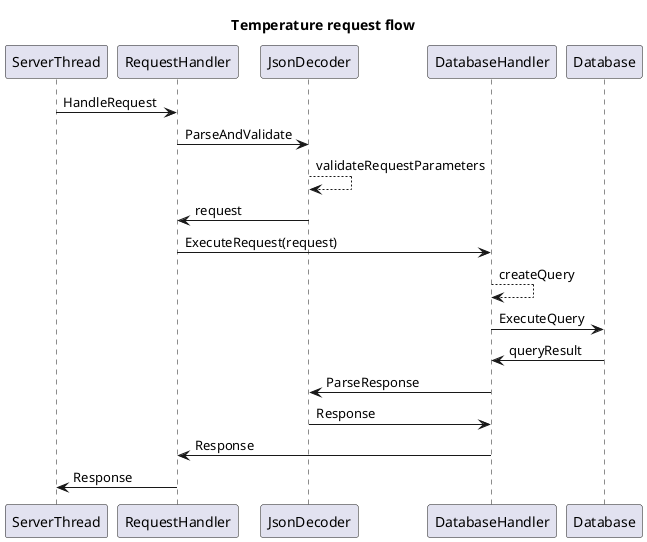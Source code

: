 @startuml
title Temperature request flow

ServerThread -> RequestHandler: HandleRequest
RequestHandler -> JsonDecoder: ParseAndValidate
JsonDecoder --> JsonDecoder: validateRequestParameters

JsonDecoder -> RequestHandler: request

RequestHandler -> DatabaseHandler: ExecuteRequest(request)
DatabaseHandler --> DatabaseHandler: createQuery
DatabaseHandler -> Database: ExecuteQuery
Database -> DatabaseHandler: queryResult
DatabaseHandler -> JsonDecoder: ParseResponse
JsonDecoder -> DatabaseHandler: Response
DatabaseHandler -> RequestHandler: Response
RequestHandler -> ServerThread: Response


@enduml